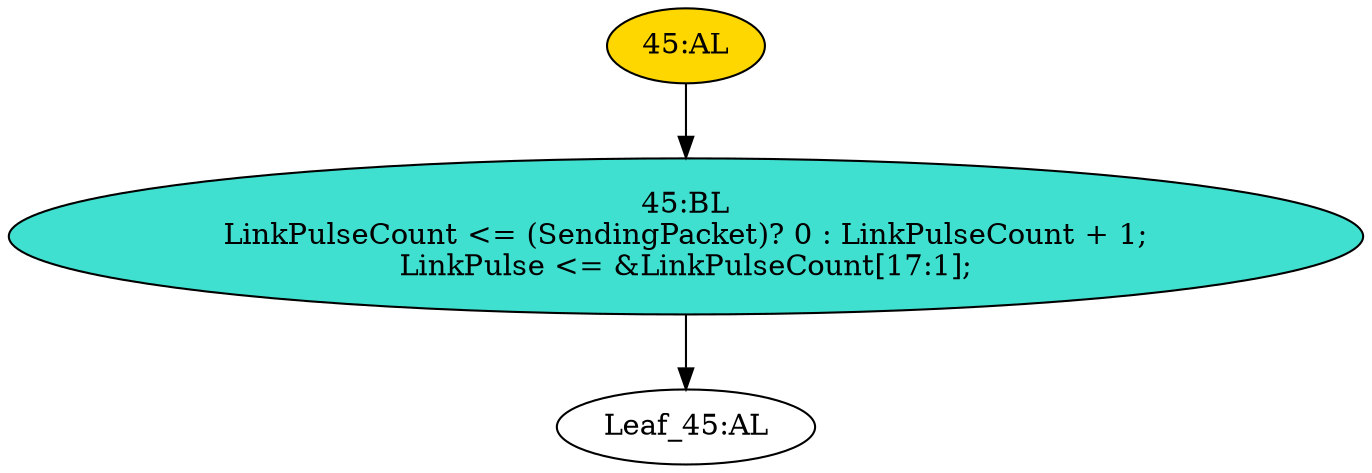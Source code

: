 strict digraph "" {
	node [label="\N"];
	"45:BL"	 [ast="<pyverilog.vparser.ast.Block object at 0x7f9d4b7fb3d0>",
		fillcolor=turquoise,
		label="45:BL
LinkPulseCount <= (SendingPacket)? 0 : LinkPulseCount + 1;
LinkPulse <= &LinkPulseCount[17:1];",
		statements="[<pyverilog.vparser.ast.NonblockingSubstitution object at 0x7f9d4b7f5d90>, <pyverilog.vparser.ast.NonblockingSubstitution object \
at 0x7f9d4b7fb150>]",
		style=filled,
		typ=Block];
	"Leaf_45:AL"	 [def_var="['LinkPulse', 'LinkPulseCount']",
		label="Leaf_45:AL"];
	"45:BL" -> "Leaf_45:AL"	 [cond="[]",
		lineno=None];
	"45:AL"	 [ast="<pyverilog.vparser.ast.Always object at 0x7f9d4b7fb410>",
		clk_sens=True,
		fillcolor=gold,
		label="45:AL",
		sens="['clk20']",
		statements="[]",
		style=filled,
		typ=Always,
		use_var="['SendingPacket', 'LinkPulseCount']"];
	"45:AL" -> "45:BL"	 [cond="[]",
		lineno=None];
}
